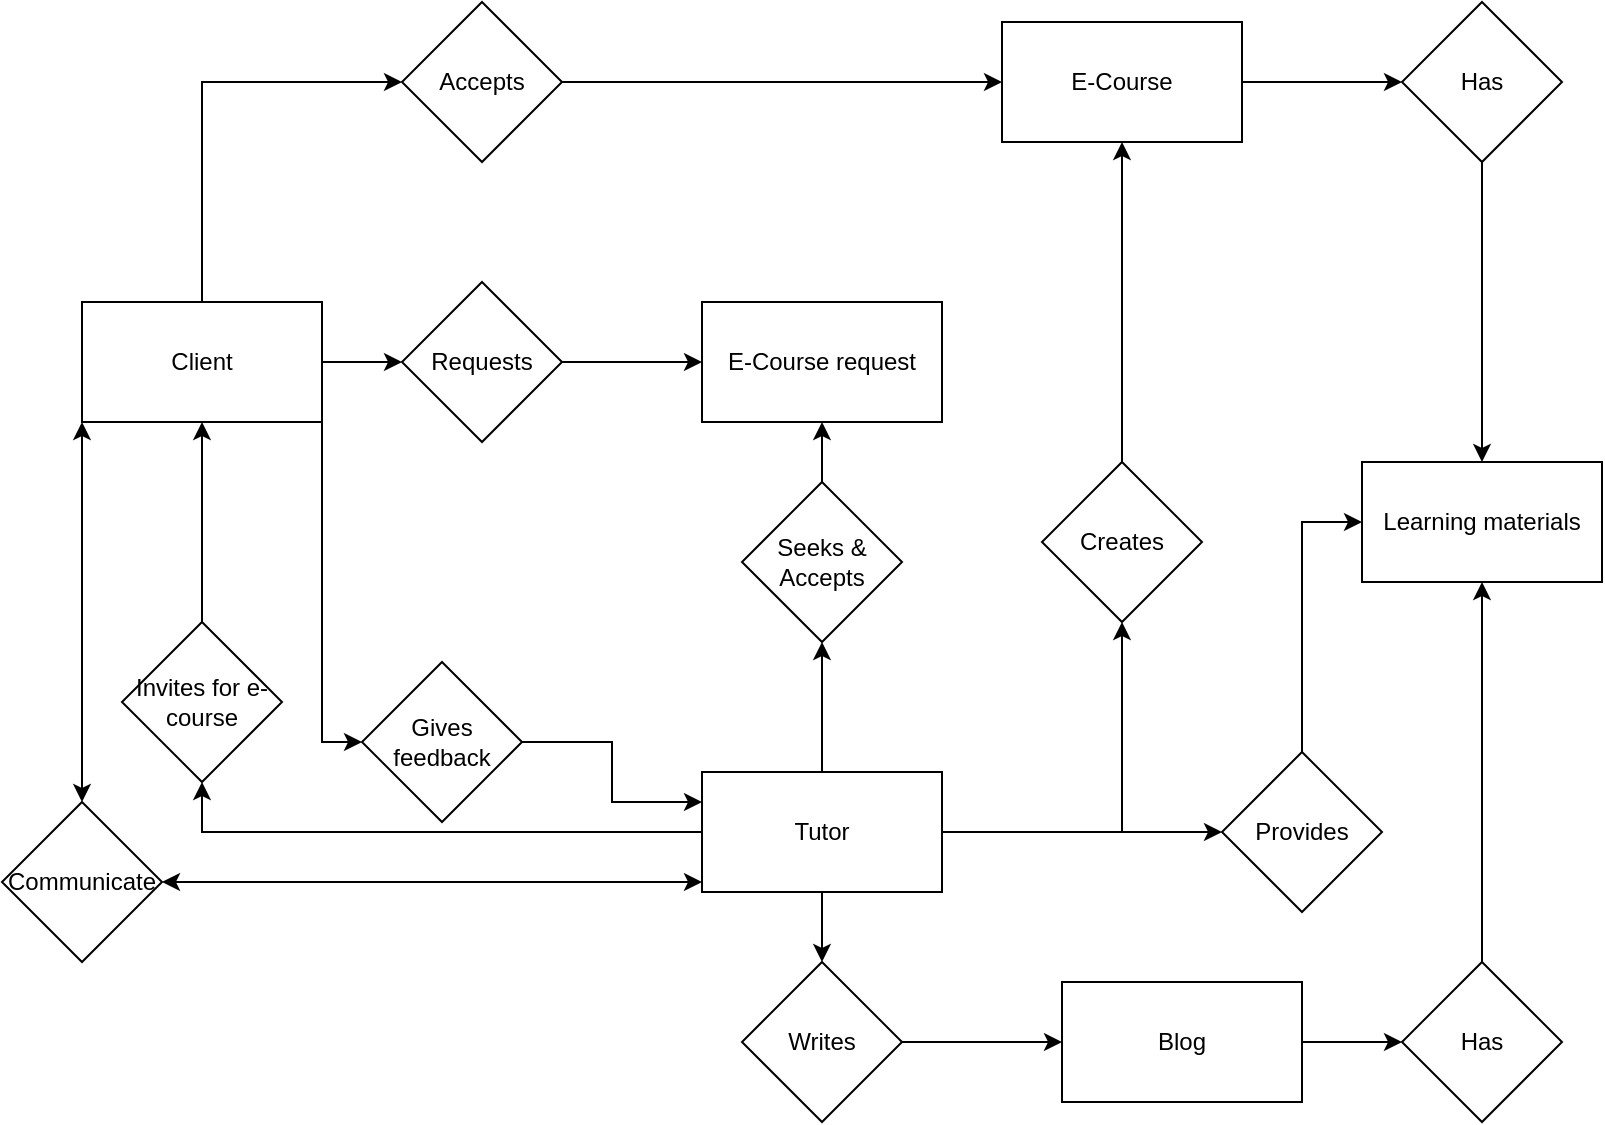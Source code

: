 <mxfile version="12.9.10" type="device"><diagram id="C5RBs43oDa-KdzZeNtuy" name="Page-1"><mxGraphModel dx="2249" dy="745" grid="1" gridSize="10" guides="1" tooltips="1" connect="1" arrows="1" fold="1" page="1" pageScale="1" pageWidth="827" pageHeight="1169" math="0" shadow="0"><root><mxCell id="WIyWlLk6GJQsqaUBKTNV-0"/><mxCell id="WIyWlLk6GJQsqaUBKTNV-1" parent="WIyWlLk6GJQsqaUBKTNV-0"/><mxCell id="2vh59srmNxyF2tAOcRhb-20" style="edgeStyle=orthogonalEdgeStyle;rounded=0;orthogonalLoop=1;jettySize=auto;html=1;exitX=1;exitY=1;exitDx=0;exitDy=0;entryX=0;entryY=0.5;entryDx=0;entryDy=0;" edge="1" parent="WIyWlLk6GJQsqaUBKTNV-1" source="2vh59srmNxyF2tAOcRhb-0" target="2vh59srmNxyF2tAOcRhb-19"><mxGeometry relative="1" as="geometry"><mxPoint x="180" y="500" as="targetPoint"/><Array as="points"><mxPoint x="150" y="570"/></Array></mxGeometry></mxCell><mxCell id="2vh59srmNxyF2tAOcRhb-34" style="edgeStyle=orthogonalEdgeStyle;rounded=0;orthogonalLoop=1;jettySize=auto;html=1;exitX=1;exitY=0.5;exitDx=0;exitDy=0;entryX=0;entryY=0.5;entryDx=0;entryDy=0;" edge="1" parent="WIyWlLk6GJQsqaUBKTNV-1" source="2vh59srmNxyF2tAOcRhb-0" target="2vh59srmNxyF2tAOcRhb-1"><mxGeometry relative="1" as="geometry"/></mxCell><mxCell id="2vh59srmNxyF2tAOcRhb-38" style="edgeStyle=orthogonalEdgeStyle;rounded=0;orthogonalLoop=1;jettySize=auto;html=1;exitX=0.5;exitY=0;exitDx=0;exitDy=0;entryX=0;entryY=0.5;entryDx=0;entryDy=0;" edge="1" parent="WIyWlLk6GJQsqaUBKTNV-1" source="2vh59srmNxyF2tAOcRhb-0" target="2vh59srmNxyF2tAOcRhb-37"><mxGeometry relative="1" as="geometry"/></mxCell><mxCell id="2vh59srmNxyF2tAOcRhb-0" value="Client" style="rounded=0;whiteSpace=wrap;html=1;" vertex="1" parent="WIyWlLk6GJQsqaUBKTNV-1"><mxGeometry x="30" y="350" width="120" height="60" as="geometry"/></mxCell><mxCell id="2vh59srmNxyF2tAOcRhb-35" style="edgeStyle=orthogonalEdgeStyle;rounded=0;orthogonalLoop=1;jettySize=auto;html=1;exitX=1;exitY=0.5;exitDx=0;exitDy=0;entryX=0;entryY=0.5;entryDx=0;entryDy=0;" edge="1" parent="WIyWlLk6GJQsqaUBKTNV-1" source="2vh59srmNxyF2tAOcRhb-1" target="2vh59srmNxyF2tAOcRhb-26"><mxGeometry relative="1" as="geometry"/></mxCell><mxCell id="2vh59srmNxyF2tAOcRhb-1" value="Requests" style="rhombus;whiteSpace=wrap;html=1;" vertex="1" parent="WIyWlLk6GJQsqaUBKTNV-1"><mxGeometry x="190" y="340" width="80" height="80" as="geometry"/></mxCell><mxCell id="2vh59srmNxyF2tAOcRhb-48" style="edgeStyle=orthogonalEdgeStyle;rounded=0;orthogonalLoop=1;jettySize=auto;html=1;exitX=1;exitY=0.5;exitDx=0;exitDy=0;entryX=0;entryY=0.5;entryDx=0;entryDy=0;" edge="1" parent="WIyWlLk6GJQsqaUBKTNV-1" source="2vh59srmNxyF2tAOcRhb-6" target="2vh59srmNxyF2tAOcRhb-46"><mxGeometry relative="1" as="geometry"/></mxCell><mxCell id="2vh59srmNxyF2tAOcRhb-6" value="E-Course" style="rounded=0;whiteSpace=wrap;html=1;" vertex="1" parent="WIyWlLk6GJQsqaUBKTNV-1"><mxGeometry x="490" y="210" width="120" height="60" as="geometry"/></mxCell><mxCell id="2vh59srmNxyF2tAOcRhb-32" style="edgeStyle=orthogonalEdgeStyle;rounded=0;orthogonalLoop=1;jettySize=auto;html=1;exitX=0.5;exitY=0;exitDx=0;exitDy=0;entryX=0.5;entryY=1;entryDx=0;entryDy=0;" edge="1" parent="WIyWlLk6GJQsqaUBKTNV-1" source="2vh59srmNxyF2tAOcRhb-7" target="2vh59srmNxyF2tAOcRhb-31"><mxGeometry relative="1" as="geometry"/></mxCell><mxCell id="2vh59srmNxyF2tAOcRhb-36" style="edgeStyle=orthogonalEdgeStyle;rounded=0;orthogonalLoop=1;jettySize=auto;html=1;exitX=1;exitY=0.5;exitDx=0;exitDy=0;entryX=0.5;entryY=1;entryDx=0;entryDy=0;" edge="1" parent="WIyWlLk6GJQsqaUBKTNV-1" source="2vh59srmNxyF2tAOcRhb-7" target="2vh59srmNxyF2tAOcRhb-9"><mxGeometry relative="1" as="geometry"><Array as="points"><mxPoint x="550" y="615"/></Array></mxGeometry></mxCell><mxCell id="2vh59srmNxyF2tAOcRhb-41" style="edgeStyle=orthogonalEdgeStyle;rounded=0;orthogonalLoop=1;jettySize=auto;html=1;exitX=0;exitY=0.5;exitDx=0;exitDy=0;entryX=0.5;entryY=1;entryDx=0;entryDy=0;" edge="1" parent="WIyWlLk6GJQsqaUBKTNV-1" source="2vh59srmNxyF2tAOcRhb-7" target="2vh59srmNxyF2tAOcRhb-40"><mxGeometry relative="1" as="geometry"/></mxCell><mxCell id="2vh59srmNxyF2tAOcRhb-45" style="edgeStyle=orthogonalEdgeStyle;rounded=0;orthogonalLoop=1;jettySize=auto;html=1;exitX=1;exitY=0.5;exitDx=0;exitDy=0;entryX=0;entryY=0.5;entryDx=0;entryDy=0;" edge="1" parent="WIyWlLk6GJQsqaUBKTNV-1" source="2vh59srmNxyF2tAOcRhb-7" target="2vh59srmNxyF2tAOcRhb-44"><mxGeometry relative="1" as="geometry"/></mxCell><mxCell id="2vh59srmNxyF2tAOcRhb-53" style="edgeStyle=orthogonalEdgeStyle;rounded=0;orthogonalLoop=1;jettySize=auto;html=1;exitX=0.5;exitY=1;exitDx=0;exitDy=0;entryX=0.5;entryY=0;entryDx=0;entryDy=0;" edge="1" parent="WIyWlLk6GJQsqaUBKTNV-1" source="2vh59srmNxyF2tAOcRhb-7" target="2vh59srmNxyF2tAOcRhb-52"><mxGeometry relative="1" as="geometry"/></mxCell><mxCell id="2vh59srmNxyF2tAOcRhb-7" value="Tutor" style="rounded=0;whiteSpace=wrap;html=1;" vertex="1" parent="WIyWlLk6GJQsqaUBKTNV-1"><mxGeometry x="340" y="585" width="120" height="60" as="geometry"/></mxCell><mxCell id="2vh59srmNxyF2tAOcRhb-11" style="edgeStyle=orthogonalEdgeStyle;rounded=0;orthogonalLoop=1;jettySize=auto;html=1;exitX=0.5;exitY=0;exitDx=0;exitDy=0;entryX=0.5;entryY=1;entryDx=0;entryDy=0;" edge="1" parent="WIyWlLk6GJQsqaUBKTNV-1" source="2vh59srmNxyF2tAOcRhb-9" target="2vh59srmNxyF2tAOcRhb-6"><mxGeometry relative="1" as="geometry"/></mxCell><mxCell id="2vh59srmNxyF2tAOcRhb-9" value="Creates" style="rhombus;whiteSpace=wrap;html=1;" vertex="1" parent="WIyWlLk6GJQsqaUBKTNV-1"><mxGeometry x="510" y="430" width="80" height="80" as="geometry"/></mxCell><mxCell id="2vh59srmNxyF2tAOcRhb-16" style="edgeStyle=orthogonalEdgeStyle;rounded=0;orthogonalLoop=1;jettySize=auto;html=1;exitX=1;exitY=0.5;exitDx=0;exitDy=0;entryX=1;entryY=0.5;entryDx=0;entryDy=0;" edge="1" parent="WIyWlLk6GJQsqaUBKTNV-1" source="2vh59srmNxyF2tAOcRhb-14" target="2vh59srmNxyF2tAOcRhb-14"><mxGeometry relative="1" as="geometry"><mxPoint x="330" y="615" as="targetPoint"/></mxGeometry></mxCell><mxCell id="2vh59srmNxyF2tAOcRhb-14" value="Communicate" style="rhombus;whiteSpace=wrap;html=1;" vertex="1" parent="WIyWlLk6GJQsqaUBKTNV-1"><mxGeometry x="-10" y="600" width="80" height="80" as="geometry"/></mxCell><mxCell id="2vh59srmNxyF2tAOcRhb-21" style="edgeStyle=orthogonalEdgeStyle;rounded=0;orthogonalLoop=1;jettySize=auto;html=1;exitX=1;exitY=0.5;exitDx=0;exitDy=0;entryX=0;entryY=0.25;entryDx=0;entryDy=0;" edge="1" parent="WIyWlLk6GJQsqaUBKTNV-1" source="2vh59srmNxyF2tAOcRhb-19" target="2vh59srmNxyF2tAOcRhb-7"><mxGeometry relative="1" as="geometry"/></mxCell><mxCell id="2vh59srmNxyF2tAOcRhb-19" value="Gives feedback" style="rhombus;whiteSpace=wrap;html=1;" vertex="1" parent="WIyWlLk6GJQsqaUBKTNV-1"><mxGeometry x="170" y="530" width="80" height="80" as="geometry"/></mxCell><mxCell id="2vh59srmNxyF2tAOcRhb-22" value="" style="endArrow=classic;startArrow=classic;html=1;exitX=1;exitY=0.5;exitDx=0;exitDy=0;entryX=0;entryY=0.917;entryDx=0;entryDy=0;entryPerimeter=0;" edge="1" parent="WIyWlLk6GJQsqaUBKTNV-1" source="2vh59srmNxyF2tAOcRhb-14" target="2vh59srmNxyF2tAOcRhb-7"><mxGeometry width="50" height="50" relative="1" as="geometry"><mxPoint x="120" y="660" as="sourcePoint"/><mxPoint x="310" y="660" as="targetPoint"/></mxGeometry></mxCell><mxCell id="2vh59srmNxyF2tAOcRhb-23" value="" style="endArrow=classic;startArrow=classic;html=1;entryX=0;entryY=1;entryDx=0;entryDy=0;exitX=0.5;exitY=0;exitDx=0;exitDy=0;" edge="1" parent="WIyWlLk6GJQsqaUBKTNV-1" source="2vh59srmNxyF2tAOcRhb-14" target="2vh59srmNxyF2tAOcRhb-0"><mxGeometry width="50" height="50" relative="1" as="geometry"><mxPoint x="50" y="530" as="sourcePoint"/><mxPoint x="100" y="480" as="targetPoint"/></mxGeometry></mxCell><mxCell id="2vh59srmNxyF2tAOcRhb-26" value="E-Course request" style="rounded=0;whiteSpace=wrap;html=1;" vertex="1" parent="WIyWlLk6GJQsqaUBKTNV-1"><mxGeometry x="340" y="350" width="120" height="60" as="geometry"/></mxCell><mxCell id="2vh59srmNxyF2tAOcRhb-33" style="edgeStyle=orthogonalEdgeStyle;rounded=0;orthogonalLoop=1;jettySize=auto;html=1;exitX=0.5;exitY=0;exitDx=0;exitDy=0;entryX=0.5;entryY=1;entryDx=0;entryDy=0;" edge="1" parent="WIyWlLk6GJQsqaUBKTNV-1" source="2vh59srmNxyF2tAOcRhb-31" target="2vh59srmNxyF2tAOcRhb-26"><mxGeometry relative="1" as="geometry"/></mxCell><mxCell id="2vh59srmNxyF2tAOcRhb-31" value="Seeks &amp;amp; Accepts" style="rhombus;whiteSpace=wrap;html=1;" vertex="1" parent="WIyWlLk6GJQsqaUBKTNV-1"><mxGeometry x="360" y="440" width="80" height="80" as="geometry"/></mxCell><mxCell id="2vh59srmNxyF2tAOcRhb-39" style="edgeStyle=orthogonalEdgeStyle;rounded=0;orthogonalLoop=1;jettySize=auto;html=1;exitX=1;exitY=0.5;exitDx=0;exitDy=0;entryX=0;entryY=0.5;entryDx=0;entryDy=0;" edge="1" parent="WIyWlLk6GJQsqaUBKTNV-1" source="2vh59srmNxyF2tAOcRhb-37" target="2vh59srmNxyF2tAOcRhb-6"><mxGeometry relative="1" as="geometry"/></mxCell><mxCell id="2vh59srmNxyF2tAOcRhb-37" value="Accepts" style="rhombus;whiteSpace=wrap;html=1;" vertex="1" parent="WIyWlLk6GJQsqaUBKTNV-1"><mxGeometry x="190" y="200" width="80" height="80" as="geometry"/></mxCell><mxCell id="2vh59srmNxyF2tAOcRhb-42" style="edgeStyle=orthogonalEdgeStyle;rounded=0;orthogonalLoop=1;jettySize=auto;html=1;exitX=0.5;exitY=0;exitDx=0;exitDy=0;entryX=0.5;entryY=1;entryDx=0;entryDy=0;" edge="1" parent="WIyWlLk6GJQsqaUBKTNV-1" source="2vh59srmNxyF2tAOcRhb-40" target="2vh59srmNxyF2tAOcRhb-0"><mxGeometry relative="1" as="geometry"/></mxCell><mxCell id="2vh59srmNxyF2tAOcRhb-40" value="Invites for e-course" style="rhombus;whiteSpace=wrap;html=1;" vertex="1" parent="WIyWlLk6GJQsqaUBKTNV-1"><mxGeometry x="50" y="510" width="80" height="80" as="geometry"/></mxCell><mxCell id="2vh59srmNxyF2tAOcRhb-43" value="Learning materials" style="rounded=0;whiteSpace=wrap;html=1;" vertex="1" parent="WIyWlLk6GJQsqaUBKTNV-1"><mxGeometry x="670" y="430" width="120" height="60" as="geometry"/></mxCell><mxCell id="2vh59srmNxyF2tAOcRhb-47" style="edgeStyle=orthogonalEdgeStyle;rounded=0;orthogonalLoop=1;jettySize=auto;html=1;exitX=0.5;exitY=0;exitDx=0;exitDy=0;entryX=0;entryY=0.5;entryDx=0;entryDy=0;" edge="1" parent="WIyWlLk6GJQsqaUBKTNV-1" source="2vh59srmNxyF2tAOcRhb-44" target="2vh59srmNxyF2tAOcRhb-43"><mxGeometry relative="1" as="geometry"/></mxCell><mxCell id="2vh59srmNxyF2tAOcRhb-44" value="Provides" style="rhombus;whiteSpace=wrap;html=1;" vertex="1" parent="WIyWlLk6GJQsqaUBKTNV-1"><mxGeometry x="600" y="575" width="80" height="80" as="geometry"/></mxCell><mxCell id="2vh59srmNxyF2tAOcRhb-49" style="edgeStyle=orthogonalEdgeStyle;rounded=0;orthogonalLoop=1;jettySize=auto;html=1;exitX=0.5;exitY=1;exitDx=0;exitDy=0;entryX=0.5;entryY=0;entryDx=0;entryDy=0;" edge="1" parent="WIyWlLk6GJQsqaUBKTNV-1" source="2vh59srmNxyF2tAOcRhb-46" target="2vh59srmNxyF2tAOcRhb-43"><mxGeometry relative="1" as="geometry"/></mxCell><mxCell id="2vh59srmNxyF2tAOcRhb-46" value="Has" style="rhombus;whiteSpace=wrap;html=1;" vertex="1" parent="WIyWlLk6GJQsqaUBKTNV-1"><mxGeometry x="690" y="200" width="80" height="80" as="geometry"/></mxCell><mxCell id="2vh59srmNxyF2tAOcRhb-56" style="edgeStyle=orthogonalEdgeStyle;rounded=0;orthogonalLoop=1;jettySize=auto;html=1;exitX=1;exitY=0.5;exitDx=0;exitDy=0;entryX=0;entryY=0.5;entryDx=0;entryDy=0;" edge="1" parent="WIyWlLk6GJQsqaUBKTNV-1" source="2vh59srmNxyF2tAOcRhb-51" target="2vh59srmNxyF2tAOcRhb-55"><mxGeometry relative="1" as="geometry"/></mxCell><mxCell id="2vh59srmNxyF2tAOcRhb-51" value="Blog" style="rounded=0;whiteSpace=wrap;html=1;" vertex="1" parent="WIyWlLk6GJQsqaUBKTNV-1"><mxGeometry x="520" y="690" width="120" height="60" as="geometry"/></mxCell><mxCell id="2vh59srmNxyF2tAOcRhb-54" style="edgeStyle=orthogonalEdgeStyle;rounded=0;orthogonalLoop=1;jettySize=auto;html=1;exitX=1;exitY=0.5;exitDx=0;exitDy=0;entryX=0;entryY=0.5;entryDx=0;entryDy=0;" edge="1" parent="WIyWlLk6GJQsqaUBKTNV-1" source="2vh59srmNxyF2tAOcRhb-52" target="2vh59srmNxyF2tAOcRhb-51"><mxGeometry relative="1" as="geometry"/></mxCell><mxCell id="2vh59srmNxyF2tAOcRhb-52" value="Writes" style="rhombus;whiteSpace=wrap;html=1;" vertex="1" parent="WIyWlLk6GJQsqaUBKTNV-1"><mxGeometry x="360" y="680" width="80" height="80" as="geometry"/></mxCell><mxCell id="2vh59srmNxyF2tAOcRhb-57" style="edgeStyle=orthogonalEdgeStyle;rounded=0;orthogonalLoop=1;jettySize=auto;html=1;exitX=0.5;exitY=0;exitDx=0;exitDy=0;" edge="1" parent="WIyWlLk6GJQsqaUBKTNV-1" source="2vh59srmNxyF2tAOcRhb-55" target="2vh59srmNxyF2tAOcRhb-43"><mxGeometry relative="1" as="geometry"/></mxCell><mxCell id="2vh59srmNxyF2tAOcRhb-55" value="Has" style="rhombus;whiteSpace=wrap;html=1;" vertex="1" parent="WIyWlLk6GJQsqaUBKTNV-1"><mxGeometry x="690" y="680" width="80" height="80" as="geometry"/></mxCell></root></mxGraphModel></diagram></mxfile>